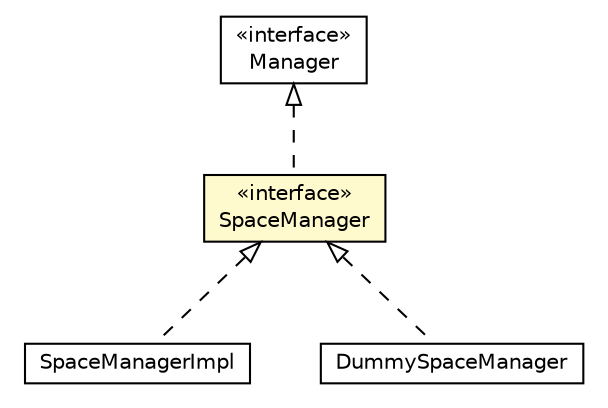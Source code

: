 #!/usr/local/bin/dot
#
# Class diagram 
# Generated by UMLGraph version R5_6-24-gf6e263 (http://www.umlgraph.org/)
#

digraph G {
	edge [fontname="Helvetica",fontsize=10,labelfontname="Helvetica",labelfontsize=10];
	node [fontname="Helvetica",fontsize=10,shape=plaintext];
	nodesep=0.25;
	ranksep=0.5;
	// org.universAAL.middleware.managers.api.Manager
	c362155 [label=<<table title="org.universAAL.middleware.managers.api.Manager" border="0" cellborder="1" cellspacing="0" cellpadding="2" port="p" href="./Manager.html">
		<tr><td><table border="0" cellspacing="0" cellpadding="1">
<tr><td align="center" balign="center"> &#171;interface&#187; </td></tr>
<tr><td align="center" balign="center"> Manager </td></tr>
		</table></td></tr>
		</table>>, URL="./Manager.html", fontname="Helvetica", fontcolor="black", fontsize=10.0];
	// org.universAAL.middleware.managers.api.SpaceManager
	c362156 [label=<<table title="org.universAAL.middleware.managers.api.SpaceManager" border="0" cellborder="1" cellspacing="0" cellpadding="2" port="p" bgcolor="lemonChiffon" href="./SpaceManager.html">
		<tr><td><table border="0" cellspacing="0" cellpadding="1">
<tr><td align="center" balign="center"> &#171;interface&#187; </td></tr>
<tr><td align="center" balign="center"> SpaceManager </td></tr>
		</table></td></tr>
		</table>>, URL="./SpaceManager.html", fontname="Helvetica", fontcolor="black", fontsize=10.0];
	// org.universAAL.middleware.managers.space.SpaceManagerImpl
	c362180 [label=<<table title="org.universAAL.middleware.managers.space.SpaceManagerImpl" border="0" cellborder="1" cellspacing="0" cellpadding="2" port="p" href="../space/SpaceManagerImpl.html">
		<tr><td><table border="0" cellspacing="0" cellpadding="1">
<tr><td align="center" balign="center"> SpaceManagerImpl </td></tr>
		</table></td></tr>
		</table>>, URL="../space/SpaceManagerImpl.html", fontname="Helvetica", fontcolor="black", fontsize=10.0];
	// org.universAAL.middleware.container.pojo.dummyManagers.DummySpaceManager
	c362421 [label=<<table title="org.universAAL.middleware.container.pojo.dummyManagers.DummySpaceManager" border="0" cellborder="1" cellspacing="0" cellpadding="2" port="p" href="../../container/pojo/dummyManagers/DummySpaceManager.html">
		<tr><td><table border="0" cellspacing="0" cellpadding="1">
<tr><td align="center" balign="center"> DummySpaceManager </td></tr>
		</table></td></tr>
		</table>>, URL="../../container/pojo/dummyManagers/DummySpaceManager.html", fontname="Helvetica", fontcolor="black", fontsize=10.0];
	//org.universAAL.middleware.managers.api.SpaceManager implements org.universAAL.middleware.managers.api.Manager
	c362155:p -> c362156:p [dir=back,arrowtail=empty,style=dashed];
	//org.universAAL.middleware.managers.space.SpaceManagerImpl implements org.universAAL.middleware.managers.api.SpaceManager
	c362156:p -> c362180:p [dir=back,arrowtail=empty,style=dashed];
	//org.universAAL.middleware.container.pojo.dummyManagers.DummySpaceManager implements org.universAAL.middleware.managers.api.SpaceManager
	c362156:p -> c362421:p [dir=back,arrowtail=empty,style=dashed];
}


